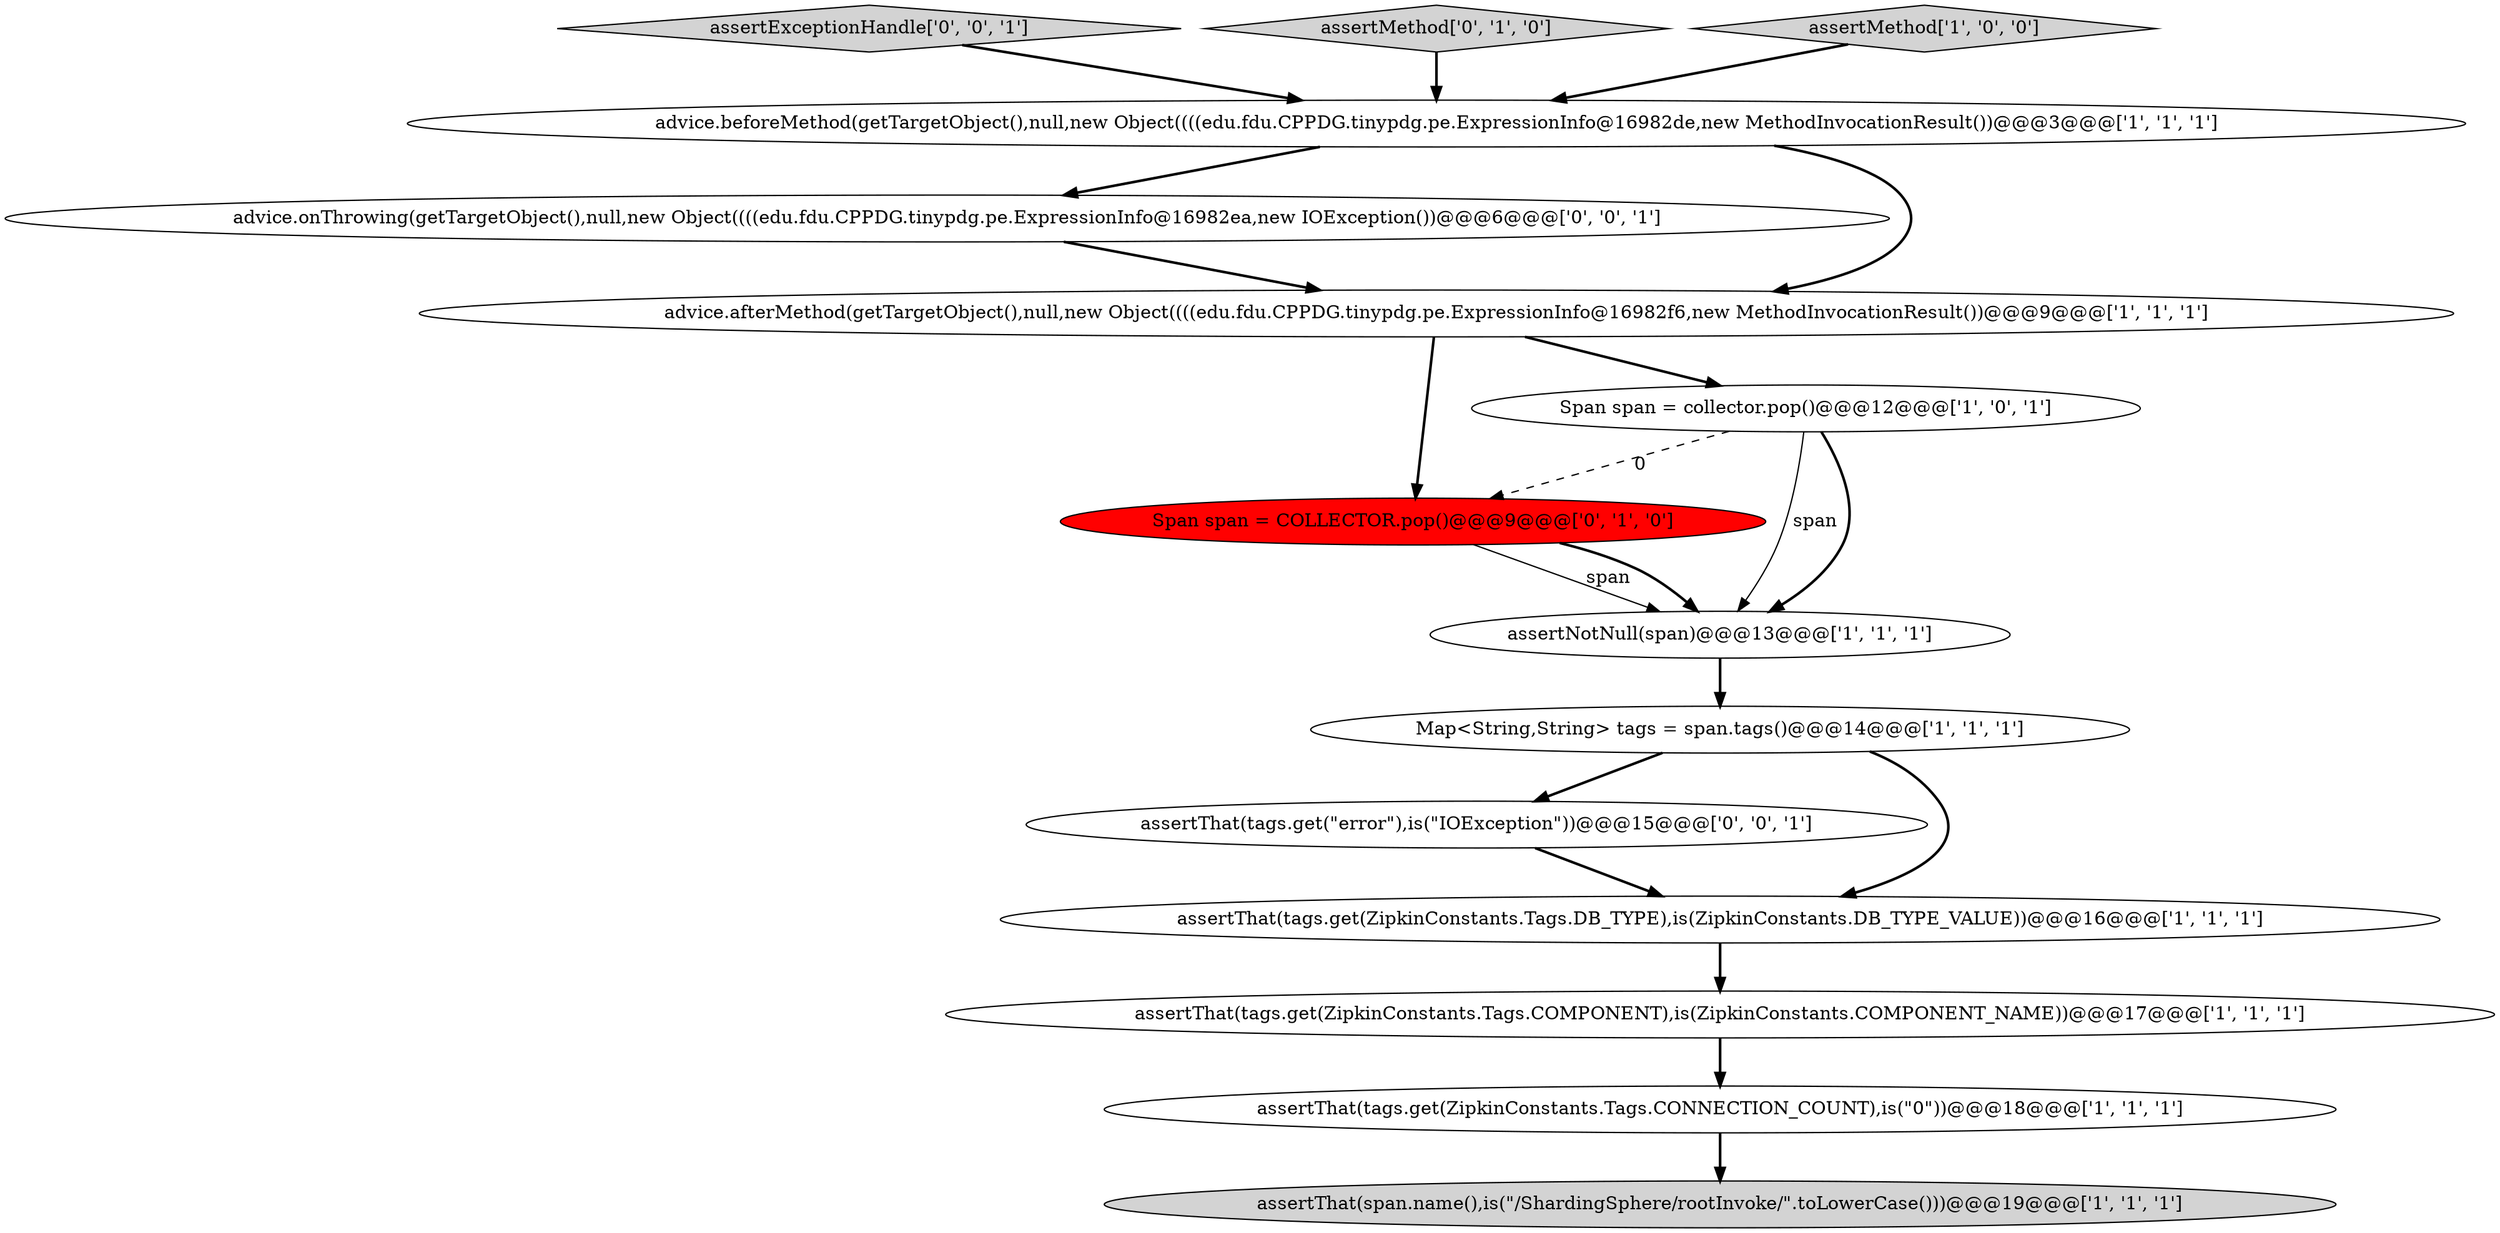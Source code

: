 digraph {
13 [style = filled, label = "assertThat(tags.get(\"error\"),is(\"IOException\"))@@@15@@@['0', '0', '1']", fillcolor = white, shape = ellipse image = "AAA0AAABBB3BBB"];
4 [style = filled, label = "assertThat(span.name(),is(\"/ShardingSphere/rootInvoke/\".toLowerCase()))@@@19@@@['1', '1', '1']", fillcolor = lightgray, shape = ellipse image = "AAA0AAABBB1BBB"];
2 [style = filled, label = "assertThat(tags.get(ZipkinConstants.Tags.CONNECTION_COUNT),is(\"0\"))@@@18@@@['1', '1', '1']", fillcolor = white, shape = ellipse image = "AAA0AAABBB1BBB"];
9 [style = filled, label = "Map<String,String> tags = span.tags()@@@14@@@['1', '1', '1']", fillcolor = white, shape = ellipse image = "AAA0AAABBB1BBB"];
12 [style = filled, label = "advice.onThrowing(getTargetObject(),null,new Object((((edu.fdu.CPPDG.tinypdg.pe.ExpressionInfo@16982ea,new IOException())@@@6@@@['0', '0', '1']", fillcolor = white, shape = ellipse image = "AAA0AAABBB3BBB"];
10 [style = filled, label = "Span span = COLLECTOR.pop()@@@9@@@['0', '1', '0']", fillcolor = red, shape = ellipse image = "AAA1AAABBB2BBB"];
1 [style = filled, label = "assertThat(tags.get(ZipkinConstants.Tags.COMPONENT),is(ZipkinConstants.COMPONENT_NAME))@@@17@@@['1', '1', '1']", fillcolor = white, shape = ellipse image = "AAA0AAABBB1BBB"];
5 [style = filled, label = "advice.beforeMethod(getTargetObject(),null,new Object((((edu.fdu.CPPDG.tinypdg.pe.ExpressionInfo@16982de,new MethodInvocationResult())@@@3@@@['1', '1', '1']", fillcolor = white, shape = ellipse image = "AAA0AAABBB1BBB"];
14 [style = filled, label = "assertExceptionHandle['0', '0', '1']", fillcolor = lightgray, shape = diamond image = "AAA0AAABBB3BBB"];
6 [style = filled, label = "Span span = collector.pop()@@@12@@@['1', '0', '1']", fillcolor = white, shape = ellipse image = "AAA0AAABBB1BBB"];
8 [style = filled, label = "assertNotNull(span)@@@13@@@['1', '1', '1']", fillcolor = white, shape = ellipse image = "AAA0AAABBB1BBB"];
11 [style = filled, label = "assertMethod['0', '1', '0']", fillcolor = lightgray, shape = diamond image = "AAA0AAABBB2BBB"];
0 [style = filled, label = "assertThat(tags.get(ZipkinConstants.Tags.DB_TYPE),is(ZipkinConstants.DB_TYPE_VALUE))@@@16@@@['1', '1', '1']", fillcolor = white, shape = ellipse image = "AAA0AAABBB1BBB"];
3 [style = filled, label = "advice.afterMethod(getTargetObject(),null,new Object((((edu.fdu.CPPDG.tinypdg.pe.ExpressionInfo@16982f6,new MethodInvocationResult())@@@9@@@['1', '1', '1']", fillcolor = white, shape = ellipse image = "AAA0AAABBB1BBB"];
7 [style = filled, label = "assertMethod['1', '0', '0']", fillcolor = lightgray, shape = diamond image = "AAA0AAABBB1BBB"];
5->3 [style = bold, label=""];
9->13 [style = bold, label=""];
3->10 [style = bold, label=""];
3->6 [style = bold, label=""];
11->5 [style = bold, label=""];
1->2 [style = bold, label=""];
7->5 [style = bold, label=""];
12->3 [style = bold, label=""];
6->8 [style = solid, label="span"];
6->10 [style = dashed, label="0"];
10->8 [style = solid, label="span"];
9->0 [style = bold, label=""];
10->8 [style = bold, label=""];
5->12 [style = bold, label=""];
2->4 [style = bold, label=""];
0->1 [style = bold, label=""];
14->5 [style = bold, label=""];
6->8 [style = bold, label=""];
13->0 [style = bold, label=""];
8->9 [style = bold, label=""];
}
